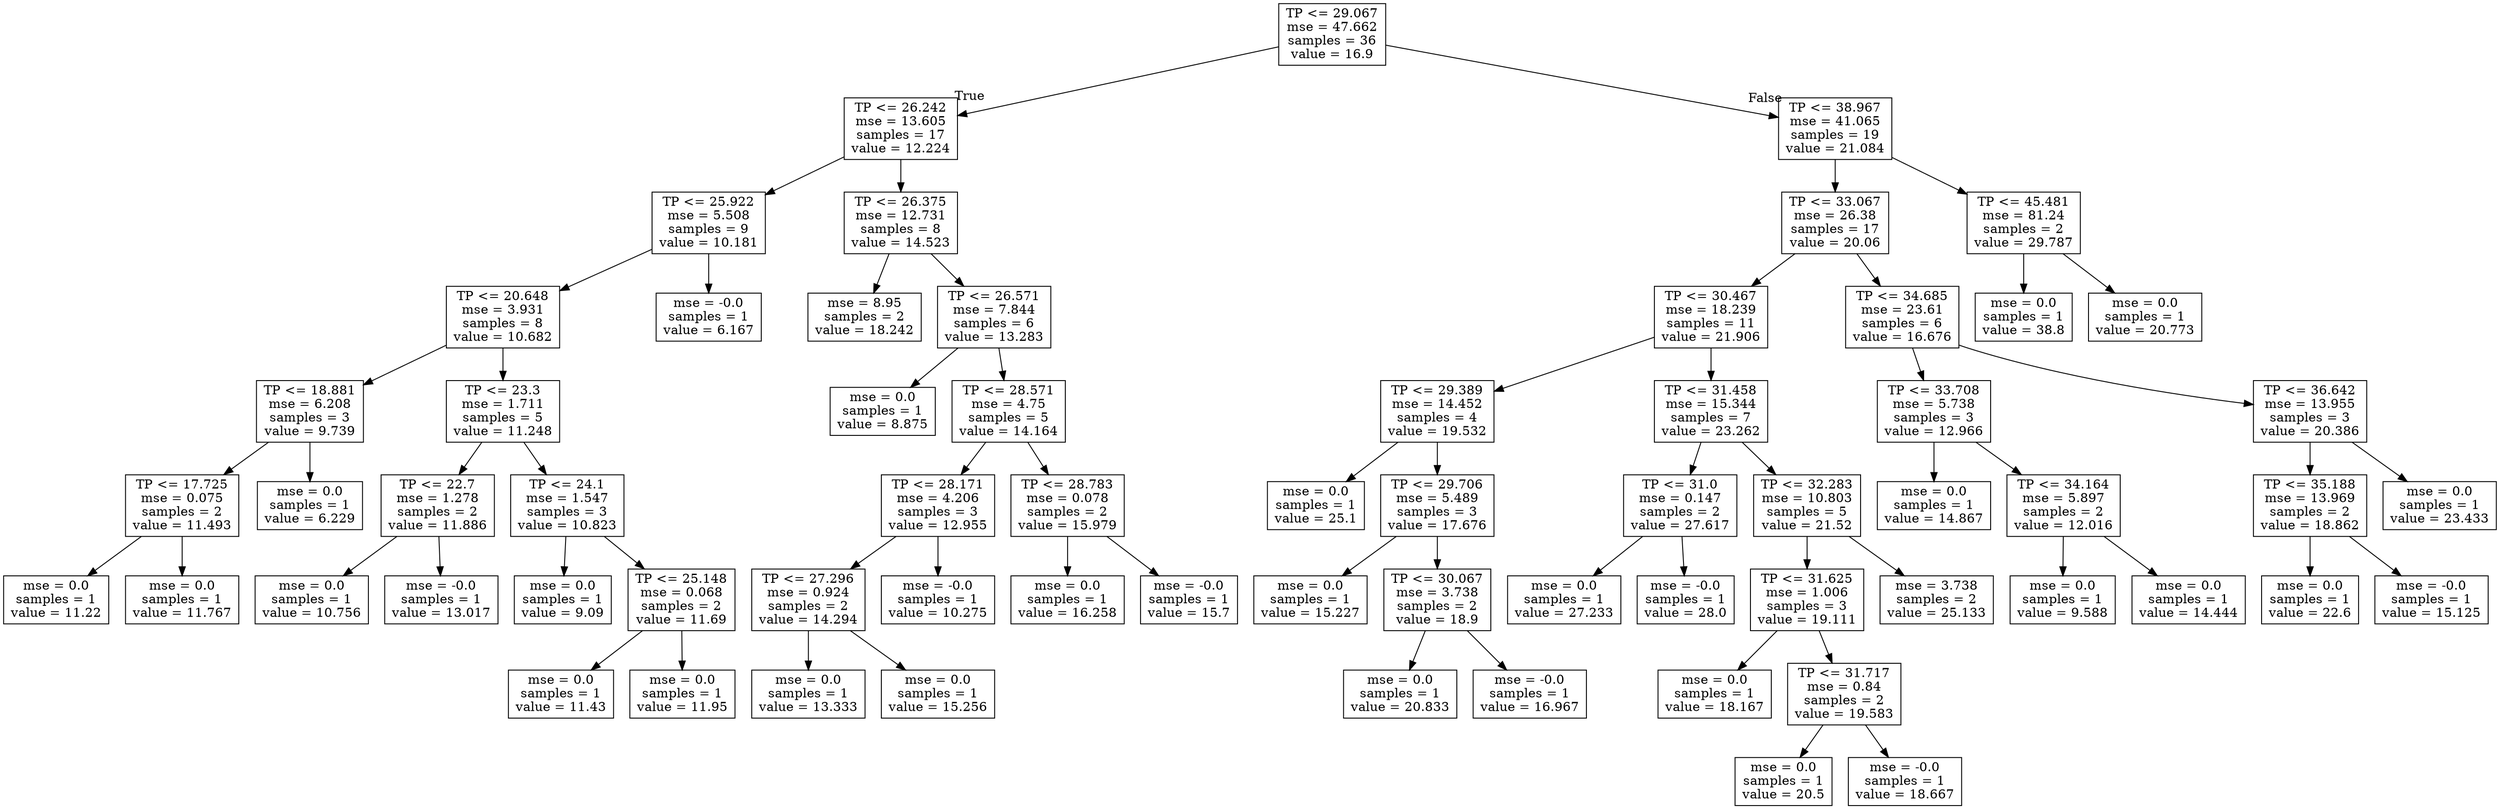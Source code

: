 digraph Tree {
node [shape=box] ;
0 [label="TP <= 29.067\nmse = 47.662\nsamples = 36\nvalue = 16.9"] ;
1 [label="TP <= 26.242\nmse = 13.605\nsamples = 17\nvalue = 12.224"] ;
0 -> 1 [labeldistance=2.5, labelangle=45, headlabel="True"] ;
2 [label="TP <= 25.922\nmse = 5.508\nsamples = 9\nvalue = 10.181"] ;
1 -> 2 ;
3 [label="TP <= 20.648\nmse = 3.931\nsamples = 8\nvalue = 10.682"] ;
2 -> 3 ;
4 [label="TP <= 18.881\nmse = 6.208\nsamples = 3\nvalue = 9.739"] ;
3 -> 4 ;
5 [label="TP <= 17.725\nmse = 0.075\nsamples = 2\nvalue = 11.493"] ;
4 -> 5 ;
6 [label="mse = 0.0\nsamples = 1\nvalue = 11.22"] ;
5 -> 6 ;
7 [label="mse = 0.0\nsamples = 1\nvalue = 11.767"] ;
5 -> 7 ;
8 [label="mse = 0.0\nsamples = 1\nvalue = 6.229"] ;
4 -> 8 ;
9 [label="TP <= 23.3\nmse = 1.711\nsamples = 5\nvalue = 11.248"] ;
3 -> 9 ;
10 [label="TP <= 22.7\nmse = 1.278\nsamples = 2\nvalue = 11.886"] ;
9 -> 10 ;
11 [label="mse = 0.0\nsamples = 1\nvalue = 10.756"] ;
10 -> 11 ;
12 [label="mse = -0.0\nsamples = 1\nvalue = 13.017"] ;
10 -> 12 ;
13 [label="TP <= 24.1\nmse = 1.547\nsamples = 3\nvalue = 10.823"] ;
9 -> 13 ;
14 [label="mse = 0.0\nsamples = 1\nvalue = 9.09"] ;
13 -> 14 ;
15 [label="TP <= 25.148\nmse = 0.068\nsamples = 2\nvalue = 11.69"] ;
13 -> 15 ;
16 [label="mse = 0.0\nsamples = 1\nvalue = 11.43"] ;
15 -> 16 ;
17 [label="mse = 0.0\nsamples = 1\nvalue = 11.95"] ;
15 -> 17 ;
18 [label="mse = -0.0\nsamples = 1\nvalue = 6.167"] ;
2 -> 18 ;
19 [label="TP <= 26.375\nmse = 12.731\nsamples = 8\nvalue = 14.523"] ;
1 -> 19 ;
20 [label="mse = 8.95\nsamples = 2\nvalue = 18.242"] ;
19 -> 20 ;
21 [label="TP <= 26.571\nmse = 7.844\nsamples = 6\nvalue = 13.283"] ;
19 -> 21 ;
22 [label="mse = 0.0\nsamples = 1\nvalue = 8.875"] ;
21 -> 22 ;
23 [label="TP <= 28.571\nmse = 4.75\nsamples = 5\nvalue = 14.164"] ;
21 -> 23 ;
24 [label="TP <= 28.171\nmse = 4.206\nsamples = 3\nvalue = 12.955"] ;
23 -> 24 ;
25 [label="TP <= 27.296\nmse = 0.924\nsamples = 2\nvalue = 14.294"] ;
24 -> 25 ;
26 [label="mse = 0.0\nsamples = 1\nvalue = 13.333"] ;
25 -> 26 ;
27 [label="mse = 0.0\nsamples = 1\nvalue = 15.256"] ;
25 -> 27 ;
28 [label="mse = -0.0\nsamples = 1\nvalue = 10.275"] ;
24 -> 28 ;
29 [label="TP <= 28.783\nmse = 0.078\nsamples = 2\nvalue = 15.979"] ;
23 -> 29 ;
30 [label="mse = 0.0\nsamples = 1\nvalue = 16.258"] ;
29 -> 30 ;
31 [label="mse = -0.0\nsamples = 1\nvalue = 15.7"] ;
29 -> 31 ;
32 [label="TP <= 38.967\nmse = 41.065\nsamples = 19\nvalue = 21.084"] ;
0 -> 32 [labeldistance=2.5, labelangle=-45, headlabel="False"] ;
33 [label="TP <= 33.067\nmse = 26.38\nsamples = 17\nvalue = 20.06"] ;
32 -> 33 ;
34 [label="TP <= 30.467\nmse = 18.239\nsamples = 11\nvalue = 21.906"] ;
33 -> 34 ;
35 [label="TP <= 29.389\nmse = 14.452\nsamples = 4\nvalue = 19.532"] ;
34 -> 35 ;
36 [label="mse = 0.0\nsamples = 1\nvalue = 25.1"] ;
35 -> 36 ;
37 [label="TP <= 29.706\nmse = 5.489\nsamples = 3\nvalue = 17.676"] ;
35 -> 37 ;
38 [label="mse = 0.0\nsamples = 1\nvalue = 15.227"] ;
37 -> 38 ;
39 [label="TP <= 30.067\nmse = 3.738\nsamples = 2\nvalue = 18.9"] ;
37 -> 39 ;
40 [label="mse = 0.0\nsamples = 1\nvalue = 20.833"] ;
39 -> 40 ;
41 [label="mse = -0.0\nsamples = 1\nvalue = 16.967"] ;
39 -> 41 ;
42 [label="TP <= 31.458\nmse = 15.344\nsamples = 7\nvalue = 23.262"] ;
34 -> 42 ;
43 [label="TP <= 31.0\nmse = 0.147\nsamples = 2\nvalue = 27.617"] ;
42 -> 43 ;
44 [label="mse = 0.0\nsamples = 1\nvalue = 27.233"] ;
43 -> 44 ;
45 [label="mse = -0.0\nsamples = 1\nvalue = 28.0"] ;
43 -> 45 ;
46 [label="TP <= 32.283\nmse = 10.803\nsamples = 5\nvalue = 21.52"] ;
42 -> 46 ;
47 [label="TP <= 31.625\nmse = 1.006\nsamples = 3\nvalue = 19.111"] ;
46 -> 47 ;
48 [label="mse = 0.0\nsamples = 1\nvalue = 18.167"] ;
47 -> 48 ;
49 [label="TP <= 31.717\nmse = 0.84\nsamples = 2\nvalue = 19.583"] ;
47 -> 49 ;
50 [label="mse = 0.0\nsamples = 1\nvalue = 20.5"] ;
49 -> 50 ;
51 [label="mse = -0.0\nsamples = 1\nvalue = 18.667"] ;
49 -> 51 ;
52 [label="mse = 3.738\nsamples = 2\nvalue = 25.133"] ;
46 -> 52 ;
53 [label="TP <= 34.685\nmse = 23.61\nsamples = 6\nvalue = 16.676"] ;
33 -> 53 ;
54 [label="TP <= 33.708\nmse = 5.738\nsamples = 3\nvalue = 12.966"] ;
53 -> 54 ;
55 [label="mse = 0.0\nsamples = 1\nvalue = 14.867"] ;
54 -> 55 ;
56 [label="TP <= 34.164\nmse = 5.897\nsamples = 2\nvalue = 12.016"] ;
54 -> 56 ;
57 [label="mse = 0.0\nsamples = 1\nvalue = 9.588"] ;
56 -> 57 ;
58 [label="mse = 0.0\nsamples = 1\nvalue = 14.444"] ;
56 -> 58 ;
59 [label="TP <= 36.642\nmse = 13.955\nsamples = 3\nvalue = 20.386"] ;
53 -> 59 ;
60 [label="TP <= 35.188\nmse = 13.969\nsamples = 2\nvalue = 18.862"] ;
59 -> 60 ;
61 [label="mse = 0.0\nsamples = 1\nvalue = 22.6"] ;
60 -> 61 ;
62 [label="mse = -0.0\nsamples = 1\nvalue = 15.125"] ;
60 -> 62 ;
63 [label="mse = 0.0\nsamples = 1\nvalue = 23.433"] ;
59 -> 63 ;
64 [label="TP <= 45.481\nmse = 81.24\nsamples = 2\nvalue = 29.787"] ;
32 -> 64 ;
65 [label="mse = 0.0\nsamples = 1\nvalue = 38.8"] ;
64 -> 65 ;
66 [label="mse = 0.0\nsamples = 1\nvalue = 20.773"] ;
64 -> 66 ;
}